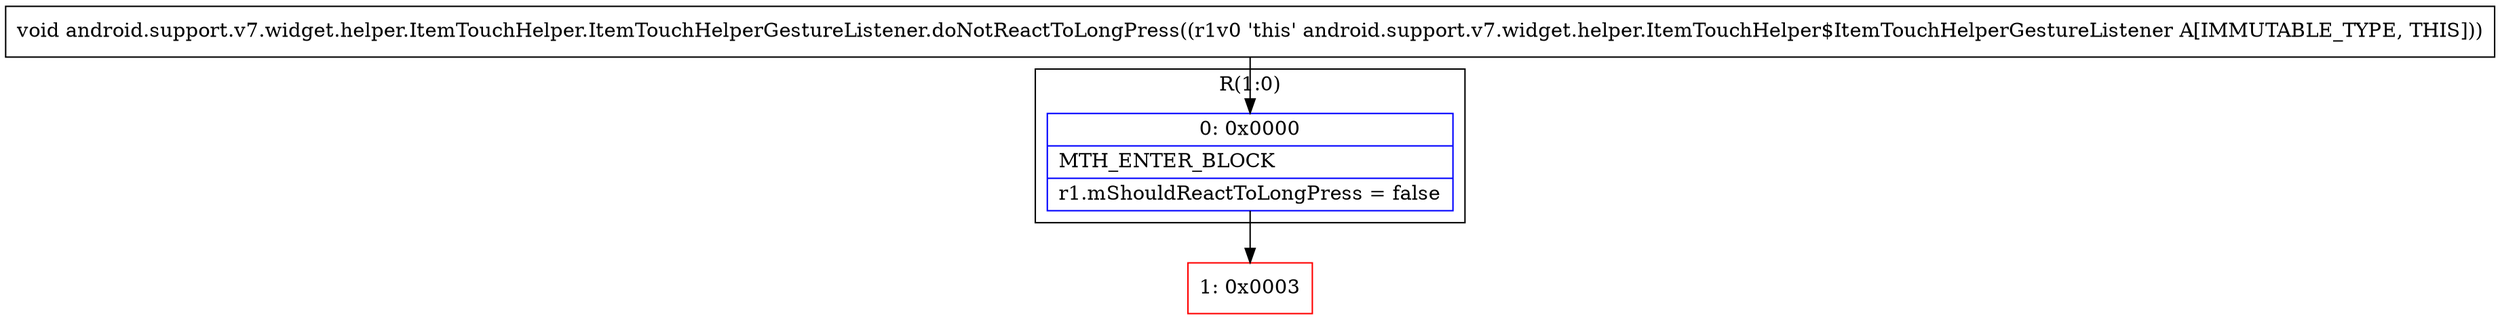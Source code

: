 digraph "CFG forandroid.support.v7.widget.helper.ItemTouchHelper.ItemTouchHelperGestureListener.doNotReactToLongPress()V" {
subgraph cluster_Region_586323600 {
label = "R(1:0)";
node [shape=record,color=blue];
Node_0 [shape=record,label="{0\:\ 0x0000|MTH_ENTER_BLOCK\l|r1.mShouldReactToLongPress = false\l}"];
}
Node_1 [shape=record,color=red,label="{1\:\ 0x0003}"];
MethodNode[shape=record,label="{void android.support.v7.widget.helper.ItemTouchHelper.ItemTouchHelperGestureListener.doNotReactToLongPress((r1v0 'this' android.support.v7.widget.helper.ItemTouchHelper$ItemTouchHelperGestureListener A[IMMUTABLE_TYPE, THIS])) }"];
MethodNode -> Node_0;
Node_0 -> Node_1;
}


